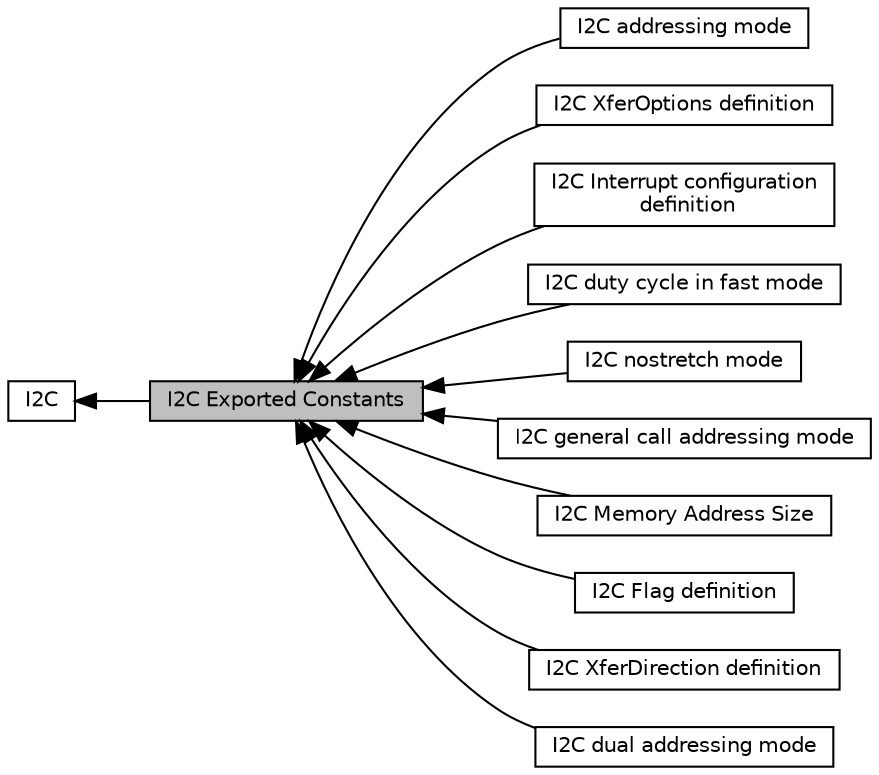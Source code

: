 digraph "I2C Exported Constants"
{
  edge [fontname="Helvetica",fontsize="10",labelfontname="Helvetica",labelfontsize="10"];
  node [fontname="Helvetica",fontsize="10",shape=box];
  rankdir=LR;
  Node4 [label="I2C addressing mode",height=0.2,width=0.4,color="black", fillcolor="white", style="filled",URL="$group___i2_c__addressing__mode.html",tooltip=" "];
  Node10 [label="I2C XferOptions definition",height=0.2,width=0.4,color="black", fillcolor="white", style="filled",URL="$group___i2_c___xfer_options__definition.html",tooltip=" "];
  Node1 [label="I2C Exported Constants",height=0.2,width=0.4,color="black", fillcolor="grey75", style="filled", fontcolor="black",tooltip=" "];
  Node2 [label="I2C",height=0.2,width=0.4,color="black", fillcolor="white", style="filled",URL="$group___i2_c.html",tooltip="I2C HAL module driver."];
  Node11 [label="I2C Interrupt configuration\l definition",height=0.2,width=0.4,color="black", fillcolor="white", style="filled",URL="$group___i2_c___interrupt__configuration__definition.html",tooltip="I2C Interrupt definition Elements values convention: 0xXXXXXXXX."];
  Node3 [label="I2C duty cycle in fast mode",height=0.2,width=0.4,color="black", fillcolor="white", style="filled",URL="$group___i2_c__duty__cycle__in__fast__mode.html",tooltip=" "];
  Node7 [label="I2C nostretch mode",height=0.2,width=0.4,color="black", fillcolor="white", style="filled",URL="$group___i2_c__nostretch__mode.html",tooltip=" "];
  Node6 [label="I2C general call addressing mode",height=0.2,width=0.4,color="black", fillcolor="white", style="filled",URL="$group___i2_c__general__call__addressing__mode.html",tooltip=" "];
  Node8 [label="I2C Memory Address Size",height=0.2,width=0.4,color="black", fillcolor="white", style="filled",URL="$group___i2_c___memory___address___size.html",tooltip=" "];
  Node12 [label="I2C Flag definition",height=0.2,width=0.4,color="black", fillcolor="white", style="filled",URL="$group___i2_c___flag__definition.html",tooltip=" "];
  Node9 [label="I2C XferDirection definition",height=0.2,width=0.4,color="black", fillcolor="white", style="filled",URL="$group___i2_c___xfer_direction__definition.html",tooltip=" "];
  Node5 [label="I2C dual addressing mode",height=0.2,width=0.4,color="black", fillcolor="white", style="filled",URL="$group___i2_c__dual__addressing__mode.html",tooltip=" "];
  Node2->Node1 [shape=plaintext, dir="back", style="solid"];
  Node1->Node3 [shape=plaintext, dir="back", style="solid"];
  Node1->Node4 [shape=plaintext, dir="back", style="solid"];
  Node1->Node5 [shape=plaintext, dir="back", style="solid"];
  Node1->Node6 [shape=plaintext, dir="back", style="solid"];
  Node1->Node7 [shape=plaintext, dir="back", style="solid"];
  Node1->Node8 [shape=plaintext, dir="back", style="solid"];
  Node1->Node9 [shape=plaintext, dir="back", style="solid"];
  Node1->Node10 [shape=plaintext, dir="back", style="solid"];
  Node1->Node11 [shape=plaintext, dir="back", style="solid"];
  Node1->Node12 [shape=plaintext, dir="back", style="solid"];
}
